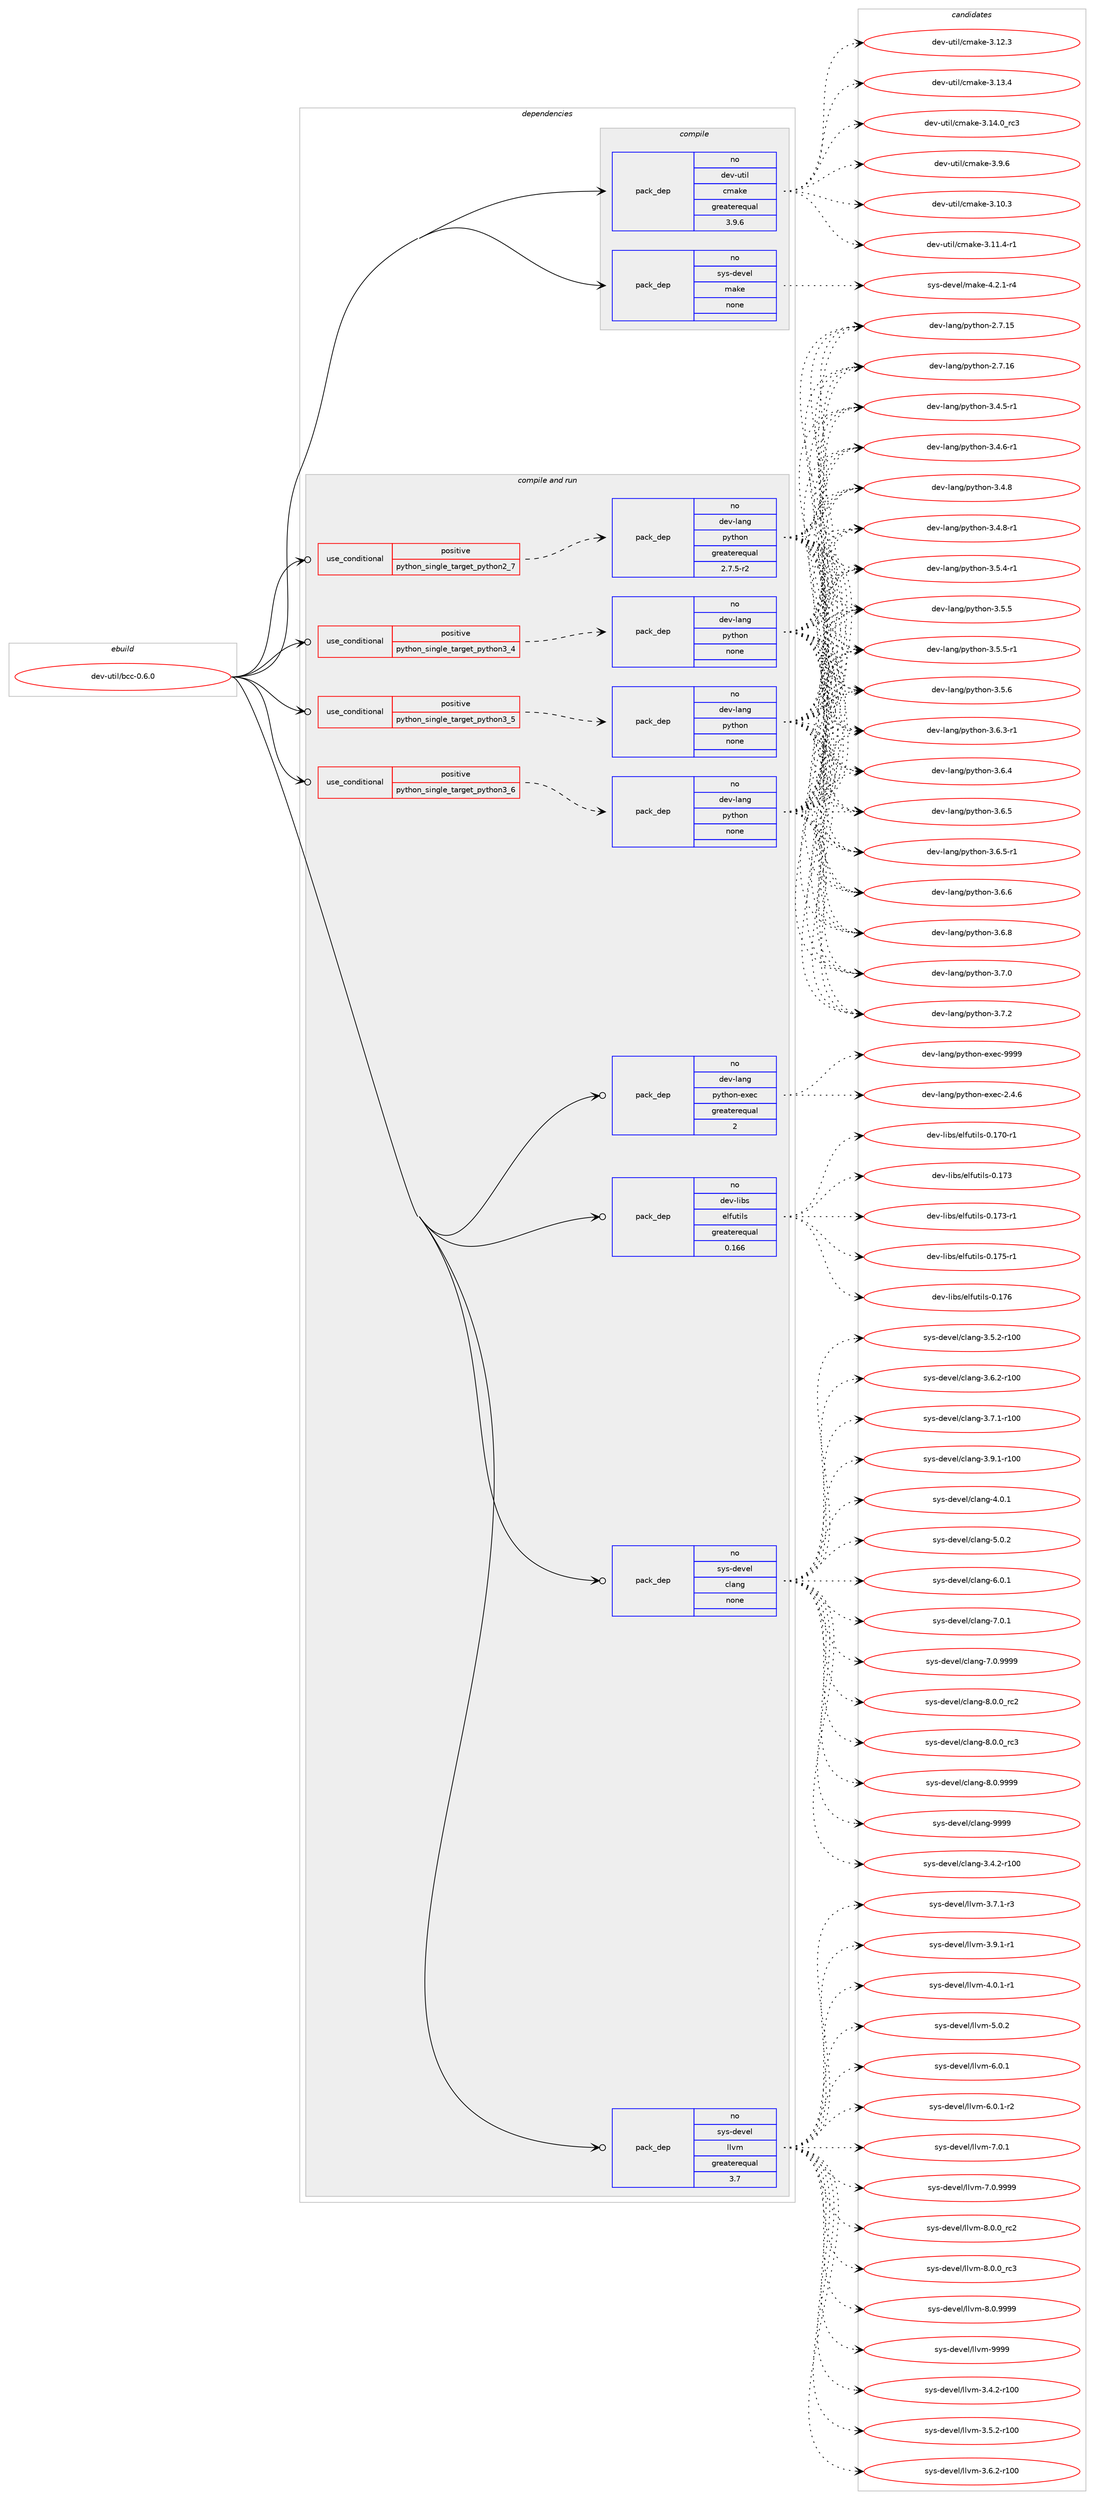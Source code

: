 digraph prolog {

# *************
# Graph options
# *************

newrank=true;
concentrate=true;
compound=true;
graph [rankdir=LR,fontname=Helvetica,fontsize=10,ranksep=1.5];#, ranksep=2.5, nodesep=0.2];
edge  [arrowhead=vee];
node  [fontname=Helvetica,fontsize=10];

# **********
# The ebuild
# **********

subgraph cluster_leftcol {
color=gray;
rank=same;
label=<<i>ebuild</i>>;
id [label="dev-util/bcc-0.6.0", color=red, width=4, href="../dev-util/bcc-0.6.0.svg"];
}

# ****************
# The dependencies
# ****************

subgraph cluster_midcol {
color=gray;
label=<<i>dependencies</i>>;
subgraph cluster_compile {
fillcolor="#eeeeee";
style=filled;
label=<<i>compile</i>>;
subgraph pack1094297 {
dependency1541075 [label=<<TABLE BORDER="0" CELLBORDER="1" CELLSPACING="0" CELLPADDING="4" WIDTH="220"><TR><TD ROWSPAN="6" CELLPADDING="30">pack_dep</TD></TR><TR><TD WIDTH="110">no</TD></TR><TR><TD>dev-util</TD></TR><TR><TD>cmake</TD></TR><TR><TD>greaterequal</TD></TR><TR><TD>3.9.6</TD></TR></TABLE>>, shape=none, color=blue];
}
id:e -> dependency1541075:w [weight=20,style="solid",arrowhead="vee"];
subgraph pack1094298 {
dependency1541076 [label=<<TABLE BORDER="0" CELLBORDER="1" CELLSPACING="0" CELLPADDING="4" WIDTH="220"><TR><TD ROWSPAN="6" CELLPADDING="30">pack_dep</TD></TR><TR><TD WIDTH="110">no</TD></TR><TR><TD>sys-devel</TD></TR><TR><TD>make</TD></TR><TR><TD>none</TD></TR><TR><TD></TD></TR></TABLE>>, shape=none, color=blue];
}
id:e -> dependency1541076:w [weight=20,style="solid",arrowhead="vee"];
}
subgraph cluster_compileandrun {
fillcolor="#eeeeee";
style=filled;
label=<<i>compile and run</i>>;
subgraph cond423184 {
dependency1541077 [label=<<TABLE BORDER="0" CELLBORDER="1" CELLSPACING="0" CELLPADDING="4"><TR><TD ROWSPAN="3" CELLPADDING="10">use_conditional</TD></TR><TR><TD>positive</TD></TR><TR><TD>python_single_target_python2_7</TD></TR></TABLE>>, shape=none, color=red];
subgraph pack1094299 {
dependency1541078 [label=<<TABLE BORDER="0" CELLBORDER="1" CELLSPACING="0" CELLPADDING="4" WIDTH="220"><TR><TD ROWSPAN="6" CELLPADDING="30">pack_dep</TD></TR><TR><TD WIDTH="110">no</TD></TR><TR><TD>dev-lang</TD></TR><TR><TD>python</TD></TR><TR><TD>greaterequal</TD></TR><TR><TD>2.7.5-r2</TD></TR></TABLE>>, shape=none, color=blue];
}
dependency1541077:e -> dependency1541078:w [weight=20,style="dashed",arrowhead="vee"];
}
id:e -> dependency1541077:w [weight=20,style="solid",arrowhead="odotvee"];
subgraph cond423185 {
dependency1541079 [label=<<TABLE BORDER="0" CELLBORDER="1" CELLSPACING="0" CELLPADDING="4"><TR><TD ROWSPAN="3" CELLPADDING="10">use_conditional</TD></TR><TR><TD>positive</TD></TR><TR><TD>python_single_target_python3_4</TD></TR></TABLE>>, shape=none, color=red];
subgraph pack1094300 {
dependency1541080 [label=<<TABLE BORDER="0" CELLBORDER="1" CELLSPACING="0" CELLPADDING="4" WIDTH="220"><TR><TD ROWSPAN="6" CELLPADDING="30">pack_dep</TD></TR><TR><TD WIDTH="110">no</TD></TR><TR><TD>dev-lang</TD></TR><TR><TD>python</TD></TR><TR><TD>none</TD></TR><TR><TD></TD></TR></TABLE>>, shape=none, color=blue];
}
dependency1541079:e -> dependency1541080:w [weight=20,style="dashed",arrowhead="vee"];
}
id:e -> dependency1541079:w [weight=20,style="solid",arrowhead="odotvee"];
subgraph cond423186 {
dependency1541081 [label=<<TABLE BORDER="0" CELLBORDER="1" CELLSPACING="0" CELLPADDING="4"><TR><TD ROWSPAN="3" CELLPADDING="10">use_conditional</TD></TR><TR><TD>positive</TD></TR><TR><TD>python_single_target_python3_5</TD></TR></TABLE>>, shape=none, color=red];
subgraph pack1094301 {
dependency1541082 [label=<<TABLE BORDER="0" CELLBORDER="1" CELLSPACING="0" CELLPADDING="4" WIDTH="220"><TR><TD ROWSPAN="6" CELLPADDING="30">pack_dep</TD></TR><TR><TD WIDTH="110">no</TD></TR><TR><TD>dev-lang</TD></TR><TR><TD>python</TD></TR><TR><TD>none</TD></TR><TR><TD></TD></TR></TABLE>>, shape=none, color=blue];
}
dependency1541081:e -> dependency1541082:w [weight=20,style="dashed",arrowhead="vee"];
}
id:e -> dependency1541081:w [weight=20,style="solid",arrowhead="odotvee"];
subgraph cond423187 {
dependency1541083 [label=<<TABLE BORDER="0" CELLBORDER="1" CELLSPACING="0" CELLPADDING="4"><TR><TD ROWSPAN="3" CELLPADDING="10">use_conditional</TD></TR><TR><TD>positive</TD></TR><TR><TD>python_single_target_python3_6</TD></TR></TABLE>>, shape=none, color=red];
subgraph pack1094302 {
dependency1541084 [label=<<TABLE BORDER="0" CELLBORDER="1" CELLSPACING="0" CELLPADDING="4" WIDTH="220"><TR><TD ROWSPAN="6" CELLPADDING="30">pack_dep</TD></TR><TR><TD WIDTH="110">no</TD></TR><TR><TD>dev-lang</TD></TR><TR><TD>python</TD></TR><TR><TD>none</TD></TR><TR><TD></TD></TR></TABLE>>, shape=none, color=blue];
}
dependency1541083:e -> dependency1541084:w [weight=20,style="dashed",arrowhead="vee"];
}
id:e -> dependency1541083:w [weight=20,style="solid",arrowhead="odotvee"];
subgraph pack1094303 {
dependency1541085 [label=<<TABLE BORDER="0" CELLBORDER="1" CELLSPACING="0" CELLPADDING="4" WIDTH="220"><TR><TD ROWSPAN="6" CELLPADDING="30">pack_dep</TD></TR><TR><TD WIDTH="110">no</TD></TR><TR><TD>dev-lang</TD></TR><TR><TD>python-exec</TD></TR><TR><TD>greaterequal</TD></TR><TR><TD>2</TD></TR></TABLE>>, shape=none, color=blue];
}
id:e -> dependency1541085:w [weight=20,style="solid",arrowhead="odotvee"];
subgraph pack1094304 {
dependency1541086 [label=<<TABLE BORDER="0" CELLBORDER="1" CELLSPACING="0" CELLPADDING="4" WIDTH="220"><TR><TD ROWSPAN="6" CELLPADDING="30">pack_dep</TD></TR><TR><TD WIDTH="110">no</TD></TR><TR><TD>dev-libs</TD></TR><TR><TD>elfutils</TD></TR><TR><TD>greaterequal</TD></TR><TR><TD>0.166</TD></TR></TABLE>>, shape=none, color=blue];
}
id:e -> dependency1541086:w [weight=20,style="solid",arrowhead="odotvee"];
subgraph pack1094305 {
dependency1541087 [label=<<TABLE BORDER="0" CELLBORDER="1" CELLSPACING="0" CELLPADDING="4" WIDTH="220"><TR><TD ROWSPAN="6" CELLPADDING="30">pack_dep</TD></TR><TR><TD WIDTH="110">no</TD></TR><TR><TD>sys-devel</TD></TR><TR><TD>clang</TD></TR><TR><TD>none</TD></TR><TR><TD></TD></TR></TABLE>>, shape=none, color=blue];
}
id:e -> dependency1541087:w [weight=20,style="solid",arrowhead="odotvee"];
subgraph pack1094306 {
dependency1541088 [label=<<TABLE BORDER="0" CELLBORDER="1" CELLSPACING="0" CELLPADDING="4" WIDTH="220"><TR><TD ROWSPAN="6" CELLPADDING="30">pack_dep</TD></TR><TR><TD WIDTH="110">no</TD></TR><TR><TD>sys-devel</TD></TR><TR><TD>llvm</TD></TR><TR><TD>greaterequal</TD></TR><TR><TD>3.7</TD></TR></TABLE>>, shape=none, color=blue];
}
id:e -> dependency1541088:w [weight=20,style="solid",arrowhead="odotvee"];
}
subgraph cluster_run {
fillcolor="#eeeeee";
style=filled;
label=<<i>run</i>>;
}
}

# **************
# The candidates
# **************

subgraph cluster_choices {
rank=same;
color=gray;
label=<<i>candidates</i>>;

subgraph choice1094297 {
color=black;
nodesep=1;
choice1001011184511711610510847991099710710145514649484651 [label="dev-util/cmake-3.10.3", color=red, width=4,href="../dev-util/cmake-3.10.3.svg"];
choice10010111845117116105108479910997107101455146494946524511449 [label="dev-util/cmake-3.11.4-r1", color=red, width=4,href="../dev-util/cmake-3.11.4-r1.svg"];
choice1001011184511711610510847991099710710145514649504651 [label="dev-util/cmake-3.12.3", color=red, width=4,href="../dev-util/cmake-3.12.3.svg"];
choice1001011184511711610510847991099710710145514649514652 [label="dev-util/cmake-3.13.4", color=red, width=4,href="../dev-util/cmake-3.13.4.svg"];
choice1001011184511711610510847991099710710145514649524648951149951 [label="dev-util/cmake-3.14.0_rc3", color=red, width=4,href="../dev-util/cmake-3.14.0_rc3.svg"];
choice10010111845117116105108479910997107101455146574654 [label="dev-util/cmake-3.9.6", color=red, width=4,href="../dev-util/cmake-3.9.6.svg"];
dependency1541075:e -> choice1001011184511711610510847991099710710145514649484651:w [style=dotted,weight="100"];
dependency1541075:e -> choice10010111845117116105108479910997107101455146494946524511449:w [style=dotted,weight="100"];
dependency1541075:e -> choice1001011184511711610510847991099710710145514649504651:w [style=dotted,weight="100"];
dependency1541075:e -> choice1001011184511711610510847991099710710145514649514652:w [style=dotted,weight="100"];
dependency1541075:e -> choice1001011184511711610510847991099710710145514649524648951149951:w [style=dotted,weight="100"];
dependency1541075:e -> choice10010111845117116105108479910997107101455146574654:w [style=dotted,weight="100"];
}
subgraph choice1094298 {
color=black;
nodesep=1;
choice1151211154510010111810110847109971071014552465046494511452 [label="sys-devel/make-4.2.1-r4", color=red, width=4,href="../sys-devel/make-4.2.1-r4.svg"];
dependency1541076:e -> choice1151211154510010111810110847109971071014552465046494511452:w [style=dotted,weight="100"];
}
subgraph choice1094299 {
color=black;
nodesep=1;
choice10010111845108971101034711212111610411111045504655464953 [label="dev-lang/python-2.7.15", color=red, width=4,href="../dev-lang/python-2.7.15.svg"];
choice10010111845108971101034711212111610411111045504655464954 [label="dev-lang/python-2.7.16", color=red, width=4,href="../dev-lang/python-2.7.16.svg"];
choice1001011184510897110103471121211161041111104551465246534511449 [label="dev-lang/python-3.4.5-r1", color=red, width=4,href="../dev-lang/python-3.4.5-r1.svg"];
choice1001011184510897110103471121211161041111104551465246544511449 [label="dev-lang/python-3.4.6-r1", color=red, width=4,href="../dev-lang/python-3.4.6-r1.svg"];
choice100101118451089711010347112121116104111110455146524656 [label="dev-lang/python-3.4.8", color=red, width=4,href="../dev-lang/python-3.4.8.svg"];
choice1001011184510897110103471121211161041111104551465246564511449 [label="dev-lang/python-3.4.8-r1", color=red, width=4,href="../dev-lang/python-3.4.8-r1.svg"];
choice1001011184510897110103471121211161041111104551465346524511449 [label="dev-lang/python-3.5.4-r1", color=red, width=4,href="../dev-lang/python-3.5.4-r1.svg"];
choice100101118451089711010347112121116104111110455146534653 [label="dev-lang/python-3.5.5", color=red, width=4,href="../dev-lang/python-3.5.5.svg"];
choice1001011184510897110103471121211161041111104551465346534511449 [label="dev-lang/python-3.5.5-r1", color=red, width=4,href="../dev-lang/python-3.5.5-r1.svg"];
choice100101118451089711010347112121116104111110455146534654 [label="dev-lang/python-3.5.6", color=red, width=4,href="../dev-lang/python-3.5.6.svg"];
choice1001011184510897110103471121211161041111104551465446514511449 [label="dev-lang/python-3.6.3-r1", color=red, width=4,href="../dev-lang/python-3.6.3-r1.svg"];
choice100101118451089711010347112121116104111110455146544652 [label="dev-lang/python-3.6.4", color=red, width=4,href="../dev-lang/python-3.6.4.svg"];
choice100101118451089711010347112121116104111110455146544653 [label="dev-lang/python-3.6.5", color=red, width=4,href="../dev-lang/python-3.6.5.svg"];
choice1001011184510897110103471121211161041111104551465446534511449 [label="dev-lang/python-3.6.5-r1", color=red, width=4,href="../dev-lang/python-3.6.5-r1.svg"];
choice100101118451089711010347112121116104111110455146544654 [label="dev-lang/python-3.6.6", color=red, width=4,href="../dev-lang/python-3.6.6.svg"];
choice100101118451089711010347112121116104111110455146544656 [label="dev-lang/python-3.6.8", color=red, width=4,href="../dev-lang/python-3.6.8.svg"];
choice100101118451089711010347112121116104111110455146554648 [label="dev-lang/python-3.7.0", color=red, width=4,href="../dev-lang/python-3.7.0.svg"];
choice100101118451089711010347112121116104111110455146554650 [label="dev-lang/python-3.7.2", color=red, width=4,href="../dev-lang/python-3.7.2.svg"];
dependency1541078:e -> choice10010111845108971101034711212111610411111045504655464953:w [style=dotted,weight="100"];
dependency1541078:e -> choice10010111845108971101034711212111610411111045504655464954:w [style=dotted,weight="100"];
dependency1541078:e -> choice1001011184510897110103471121211161041111104551465246534511449:w [style=dotted,weight="100"];
dependency1541078:e -> choice1001011184510897110103471121211161041111104551465246544511449:w [style=dotted,weight="100"];
dependency1541078:e -> choice100101118451089711010347112121116104111110455146524656:w [style=dotted,weight="100"];
dependency1541078:e -> choice1001011184510897110103471121211161041111104551465246564511449:w [style=dotted,weight="100"];
dependency1541078:e -> choice1001011184510897110103471121211161041111104551465346524511449:w [style=dotted,weight="100"];
dependency1541078:e -> choice100101118451089711010347112121116104111110455146534653:w [style=dotted,weight="100"];
dependency1541078:e -> choice1001011184510897110103471121211161041111104551465346534511449:w [style=dotted,weight="100"];
dependency1541078:e -> choice100101118451089711010347112121116104111110455146534654:w [style=dotted,weight="100"];
dependency1541078:e -> choice1001011184510897110103471121211161041111104551465446514511449:w [style=dotted,weight="100"];
dependency1541078:e -> choice100101118451089711010347112121116104111110455146544652:w [style=dotted,weight="100"];
dependency1541078:e -> choice100101118451089711010347112121116104111110455146544653:w [style=dotted,weight="100"];
dependency1541078:e -> choice1001011184510897110103471121211161041111104551465446534511449:w [style=dotted,weight="100"];
dependency1541078:e -> choice100101118451089711010347112121116104111110455146544654:w [style=dotted,weight="100"];
dependency1541078:e -> choice100101118451089711010347112121116104111110455146544656:w [style=dotted,weight="100"];
dependency1541078:e -> choice100101118451089711010347112121116104111110455146554648:w [style=dotted,weight="100"];
dependency1541078:e -> choice100101118451089711010347112121116104111110455146554650:w [style=dotted,weight="100"];
}
subgraph choice1094300 {
color=black;
nodesep=1;
choice10010111845108971101034711212111610411111045504655464953 [label="dev-lang/python-2.7.15", color=red, width=4,href="../dev-lang/python-2.7.15.svg"];
choice10010111845108971101034711212111610411111045504655464954 [label="dev-lang/python-2.7.16", color=red, width=4,href="../dev-lang/python-2.7.16.svg"];
choice1001011184510897110103471121211161041111104551465246534511449 [label="dev-lang/python-3.4.5-r1", color=red, width=4,href="../dev-lang/python-3.4.5-r1.svg"];
choice1001011184510897110103471121211161041111104551465246544511449 [label="dev-lang/python-3.4.6-r1", color=red, width=4,href="../dev-lang/python-3.4.6-r1.svg"];
choice100101118451089711010347112121116104111110455146524656 [label="dev-lang/python-3.4.8", color=red, width=4,href="../dev-lang/python-3.4.8.svg"];
choice1001011184510897110103471121211161041111104551465246564511449 [label="dev-lang/python-3.4.8-r1", color=red, width=4,href="../dev-lang/python-3.4.8-r1.svg"];
choice1001011184510897110103471121211161041111104551465346524511449 [label="dev-lang/python-3.5.4-r1", color=red, width=4,href="../dev-lang/python-3.5.4-r1.svg"];
choice100101118451089711010347112121116104111110455146534653 [label="dev-lang/python-3.5.5", color=red, width=4,href="../dev-lang/python-3.5.5.svg"];
choice1001011184510897110103471121211161041111104551465346534511449 [label="dev-lang/python-3.5.5-r1", color=red, width=4,href="../dev-lang/python-3.5.5-r1.svg"];
choice100101118451089711010347112121116104111110455146534654 [label="dev-lang/python-3.5.6", color=red, width=4,href="../dev-lang/python-3.5.6.svg"];
choice1001011184510897110103471121211161041111104551465446514511449 [label="dev-lang/python-3.6.3-r1", color=red, width=4,href="../dev-lang/python-3.6.3-r1.svg"];
choice100101118451089711010347112121116104111110455146544652 [label="dev-lang/python-3.6.4", color=red, width=4,href="../dev-lang/python-3.6.4.svg"];
choice100101118451089711010347112121116104111110455146544653 [label="dev-lang/python-3.6.5", color=red, width=4,href="../dev-lang/python-3.6.5.svg"];
choice1001011184510897110103471121211161041111104551465446534511449 [label="dev-lang/python-3.6.5-r1", color=red, width=4,href="../dev-lang/python-3.6.5-r1.svg"];
choice100101118451089711010347112121116104111110455146544654 [label="dev-lang/python-3.6.6", color=red, width=4,href="../dev-lang/python-3.6.6.svg"];
choice100101118451089711010347112121116104111110455146544656 [label="dev-lang/python-3.6.8", color=red, width=4,href="../dev-lang/python-3.6.8.svg"];
choice100101118451089711010347112121116104111110455146554648 [label="dev-lang/python-3.7.0", color=red, width=4,href="../dev-lang/python-3.7.0.svg"];
choice100101118451089711010347112121116104111110455146554650 [label="dev-lang/python-3.7.2", color=red, width=4,href="../dev-lang/python-3.7.2.svg"];
dependency1541080:e -> choice10010111845108971101034711212111610411111045504655464953:w [style=dotted,weight="100"];
dependency1541080:e -> choice10010111845108971101034711212111610411111045504655464954:w [style=dotted,weight="100"];
dependency1541080:e -> choice1001011184510897110103471121211161041111104551465246534511449:w [style=dotted,weight="100"];
dependency1541080:e -> choice1001011184510897110103471121211161041111104551465246544511449:w [style=dotted,weight="100"];
dependency1541080:e -> choice100101118451089711010347112121116104111110455146524656:w [style=dotted,weight="100"];
dependency1541080:e -> choice1001011184510897110103471121211161041111104551465246564511449:w [style=dotted,weight="100"];
dependency1541080:e -> choice1001011184510897110103471121211161041111104551465346524511449:w [style=dotted,weight="100"];
dependency1541080:e -> choice100101118451089711010347112121116104111110455146534653:w [style=dotted,weight="100"];
dependency1541080:e -> choice1001011184510897110103471121211161041111104551465346534511449:w [style=dotted,weight="100"];
dependency1541080:e -> choice100101118451089711010347112121116104111110455146534654:w [style=dotted,weight="100"];
dependency1541080:e -> choice1001011184510897110103471121211161041111104551465446514511449:w [style=dotted,weight="100"];
dependency1541080:e -> choice100101118451089711010347112121116104111110455146544652:w [style=dotted,weight="100"];
dependency1541080:e -> choice100101118451089711010347112121116104111110455146544653:w [style=dotted,weight="100"];
dependency1541080:e -> choice1001011184510897110103471121211161041111104551465446534511449:w [style=dotted,weight="100"];
dependency1541080:e -> choice100101118451089711010347112121116104111110455146544654:w [style=dotted,weight="100"];
dependency1541080:e -> choice100101118451089711010347112121116104111110455146544656:w [style=dotted,weight="100"];
dependency1541080:e -> choice100101118451089711010347112121116104111110455146554648:w [style=dotted,weight="100"];
dependency1541080:e -> choice100101118451089711010347112121116104111110455146554650:w [style=dotted,weight="100"];
}
subgraph choice1094301 {
color=black;
nodesep=1;
choice10010111845108971101034711212111610411111045504655464953 [label="dev-lang/python-2.7.15", color=red, width=4,href="../dev-lang/python-2.7.15.svg"];
choice10010111845108971101034711212111610411111045504655464954 [label="dev-lang/python-2.7.16", color=red, width=4,href="../dev-lang/python-2.7.16.svg"];
choice1001011184510897110103471121211161041111104551465246534511449 [label="dev-lang/python-3.4.5-r1", color=red, width=4,href="../dev-lang/python-3.4.5-r1.svg"];
choice1001011184510897110103471121211161041111104551465246544511449 [label="dev-lang/python-3.4.6-r1", color=red, width=4,href="../dev-lang/python-3.4.6-r1.svg"];
choice100101118451089711010347112121116104111110455146524656 [label="dev-lang/python-3.4.8", color=red, width=4,href="../dev-lang/python-3.4.8.svg"];
choice1001011184510897110103471121211161041111104551465246564511449 [label="dev-lang/python-3.4.8-r1", color=red, width=4,href="../dev-lang/python-3.4.8-r1.svg"];
choice1001011184510897110103471121211161041111104551465346524511449 [label="dev-lang/python-3.5.4-r1", color=red, width=4,href="../dev-lang/python-3.5.4-r1.svg"];
choice100101118451089711010347112121116104111110455146534653 [label="dev-lang/python-3.5.5", color=red, width=4,href="../dev-lang/python-3.5.5.svg"];
choice1001011184510897110103471121211161041111104551465346534511449 [label="dev-lang/python-3.5.5-r1", color=red, width=4,href="../dev-lang/python-3.5.5-r1.svg"];
choice100101118451089711010347112121116104111110455146534654 [label="dev-lang/python-3.5.6", color=red, width=4,href="../dev-lang/python-3.5.6.svg"];
choice1001011184510897110103471121211161041111104551465446514511449 [label="dev-lang/python-3.6.3-r1", color=red, width=4,href="../dev-lang/python-3.6.3-r1.svg"];
choice100101118451089711010347112121116104111110455146544652 [label="dev-lang/python-3.6.4", color=red, width=4,href="../dev-lang/python-3.6.4.svg"];
choice100101118451089711010347112121116104111110455146544653 [label="dev-lang/python-3.6.5", color=red, width=4,href="../dev-lang/python-3.6.5.svg"];
choice1001011184510897110103471121211161041111104551465446534511449 [label="dev-lang/python-3.6.5-r1", color=red, width=4,href="../dev-lang/python-3.6.5-r1.svg"];
choice100101118451089711010347112121116104111110455146544654 [label="dev-lang/python-3.6.6", color=red, width=4,href="../dev-lang/python-3.6.6.svg"];
choice100101118451089711010347112121116104111110455146544656 [label="dev-lang/python-3.6.8", color=red, width=4,href="../dev-lang/python-3.6.8.svg"];
choice100101118451089711010347112121116104111110455146554648 [label="dev-lang/python-3.7.0", color=red, width=4,href="../dev-lang/python-3.7.0.svg"];
choice100101118451089711010347112121116104111110455146554650 [label="dev-lang/python-3.7.2", color=red, width=4,href="../dev-lang/python-3.7.2.svg"];
dependency1541082:e -> choice10010111845108971101034711212111610411111045504655464953:w [style=dotted,weight="100"];
dependency1541082:e -> choice10010111845108971101034711212111610411111045504655464954:w [style=dotted,weight="100"];
dependency1541082:e -> choice1001011184510897110103471121211161041111104551465246534511449:w [style=dotted,weight="100"];
dependency1541082:e -> choice1001011184510897110103471121211161041111104551465246544511449:w [style=dotted,weight="100"];
dependency1541082:e -> choice100101118451089711010347112121116104111110455146524656:w [style=dotted,weight="100"];
dependency1541082:e -> choice1001011184510897110103471121211161041111104551465246564511449:w [style=dotted,weight="100"];
dependency1541082:e -> choice1001011184510897110103471121211161041111104551465346524511449:w [style=dotted,weight="100"];
dependency1541082:e -> choice100101118451089711010347112121116104111110455146534653:w [style=dotted,weight="100"];
dependency1541082:e -> choice1001011184510897110103471121211161041111104551465346534511449:w [style=dotted,weight="100"];
dependency1541082:e -> choice100101118451089711010347112121116104111110455146534654:w [style=dotted,weight="100"];
dependency1541082:e -> choice1001011184510897110103471121211161041111104551465446514511449:w [style=dotted,weight="100"];
dependency1541082:e -> choice100101118451089711010347112121116104111110455146544652:w [style=dotted,weight="100"];
dependency1541082:e -> choice100101118451089711010347112121116104111110455146544653:w [style=dotted,weight="100"];
dependency1541082:e -> choice1001011184510897110103471121211161041111104551465446534511449:w [style=dotted,weight="100"];
dependency1541082:e -> choice100101118451089711010347112121116104111110455146544654:w [style=dotted,weight="100"];
dependency1541082:e -> choice100101118451089711010347112121116104111110455146544656:w [style=dotted,weight="100"];
dependency1541082:e -> choice100101118451089711010347112121116104111110455146554648:w [style=dotted,weight="100"];
dependency1541082:e -> choice100101118451089711010347112121116104111110455146554650:w [style=dotted,weight="100"];
}
subgraph choice1094302 {
color=black;
nodesep=1;
choice10010111845108971101034711212111610411111045504655464953 [label="dev-lang/python-2.7.15", color=red, width=4,href="../dev-lang/python-2.7.15.svg"];
choice10010111845108971101034711212111610411111045504655464954 [label="dev-lang/python-2.7.16", color=red, width=4,href="../dev-lang/python-2.7.16.svg"];
choice1001011184510897110103471121211161041111104551465246534511449 [label="dev-lang/python-3.4.5-r1", color=red, width=4,href="../dev-lang/python-3.4.5-r1.svg"];
choice1001011184510897110103471121211161041111104551465246544511449 [label="dev-lang/python-3.4.6-r1", color=red, width=4,href="../dev-lang/python-3.4.6-r1.svg"];
choice100101118451089711010347112121116104111110455146524656 [label="dev-lang/python-3.4.8", color=red, width=4,href="../dev-lang/python-3.4.8.svg"];
choice1001011184510897110103471121211161041111104551465246564511449 [label="dev-lang/python-3.4.8-r1", color=red, width=4,href="../dev-lang/python-3.4.8-r1.svg"];
choice1001011184510897110103471121211161041111104551465346524511449 [label="dev-lang/python-3.5.4-r1", color=red, width=4,href="../dev-lang/python-3.5.4-r1.svg"];
choice100101118451089711010347112121116104111110455146534653 [label="dev-lang/python-3.5.5", color=red, width=4,href="../dev-lang/python-3.5.5.svg"];
choice1001011184510897110103471121211161041111104551465346534511449 [label="dev-lang/python-3.5.5-r1", color=red, width=4,href="../dev-lang/python-3.5.5-r1.svg"];
choice100101118451089711010347112121116104111110455146534654 [label="dev-lang/python-3.5.6", color=red, width=4,href="../dev-lang/python-3.5.6.svg"];
choice1001011184510897110103471121211161041111104551465446514511449 [label="dev-lang/python-3.6.3-r1", color=red, width=4,href="../dev-lang/python-3.6.3-r1.svg"];
choice100101118451089711010347112121116104111110455146544652 [label="dev-lang/python-3.6.4", color=red, width=4,href="../dev-lang/python-3.6.4.svg"];
choice100101118451089711010347112121116104111110455146544653 [label="dev-lang/python-3.6.5", color=red, width=4,href="../dev-lang/python-3.6.5.svg"];
choice1001011184510897110103471121211161041111104551465446534511449 [label="dev-lang/python-3.6.5-r1", color=red, width=4,href="../dev-lang/python-3.6.5-r1.svg"];
choice100101118451089711010347112121116104111110455146544654 [label="dev-lang/python-3.6.6", color=red, width=4,href="../dev-lang/python-3.6.6.svg"];
choice100101118451089711010347112121116104111110455146544656 [label="dev-lang/python-3.6.8", color=red, width=4,href="../dev-lang/python-3.6.8.svg"];
choice100101118451089711010347112121116104111110455146554648 [label="dev-lang/python-3.7.0", color=red, width=4,href="../dev-lang/python-3.7.0.svg"];
choice100101118451089711010347112121116104111110455146554650 [label="dev-lang/python-3.7.2", color=red, width=4,href="../dev-lang/python-3.7.2.svg"];
dependency1541084:e -> choice10010111845108971101034711212111610411111045504655464953:w [style=dotted,weight="100"];
dependency1541084:e -> choice10010111845108971101034711212111610411111045504655464954:w [style=dotted,weight="100"];
dependency1541084:e -> choice1001011184510897110103471121211161041111104551465246534511449:w [style=dotted,weight="100"];
dependency1541084:e -> choice1001011184510897110103471121211161041111104551465246544511449:w [style=dotted,weight="100"];
dependency1541084:e -> choice100101118451089711010347112121116104111110455146524656:w [style=dotted,weight="100"];
dependency1541084:e -> choice1001011184510897110103471121211161041111104551465246564511449:w [style=dotted,weight="100"];
dependency1541084:e -> choice1001011184510897110103471121211161041111104551465346524511449:w [style=dotted,weight="100"];
dependency1541084:e -> choice100101118451089711010347112121116104111110455146534653:w [style=dotted,weight="100"];
dependency1541084:e -> choice1001011184510897110103471121211161041111104551465346534511449:w [style=dotted,weight="100"];
dependency1541084:e -> choice100101118451089711010347112121116104111110455146534654:w [style=dotted,weight="100"];
dependency1541084:e -> choice1001011184510897110103471121211161041111104551465446514511449:w [style=dotted,weight="100"];
dependency1541084:e -> choice100101118451089711010347112121116104111110455146544652:w [style=dotted,weight="100"];
dependency1541084:e -> choice100101118451089711010347112121116104111110455146544653:w [style=dotted,weight="100"];
dependency1541084:e -> choice1001011184510897110103471121211161041111104551465446534511449:w [style=dotted,weight="100"];
dependency1541084:e -> choice100101118451089711010347112121116104111110455146544654:w [style=dotted,weight="100"];
dependency1541084:e -> choice100101118451089711010347112121116104111110455146544656:w [style=dotted,weight="100"];
dependency1541084:e -> choice100101118451089711010347112121116104111110455146554648:w [style=dotted,weight="100"];
dependency1541084:e -> choice100101118451089711010347112121116104111110455146554650:w [style=dotted,weight="100"];
}
subgraph choice1094303 {
color=black;
nodesep=1;
choice1001011184510897110103471121211161041111104510112010199455046524654 [label="dev-lang/python-exec-2.4.6", color=red, width=4,href="../dev-lang/python-exec-2.4.6.svg"];
choice10010111845108971101034711212111610411111045101120101994557575757 [label="dev-lang/python-exec-9999", color=red, width=4,href="../dev-lang/python-exec-9999.svg"];
dependency1541085:e -> choice1001011184510897110103471121211161041111104510112010199455046524654:w [style=dotted,weight="100"];
dependency1541085:e -> choice10010111845108971101034711212111610411111045101120101994557575757:w [style=dotted,weight="100"];
}
subgraph choice1094304 {
color=black;
nodesep=1;
choice1001011184510810598115471011081021171161051081154548464955484511449 [label="dev-libs/elfutils-0.170-r1", color=red, width=4,href="../dev-libs/elfutils-0.170-r1.svg"];
choice100101118451081059811547101108102117116105108115454846495551 [label="dev-libs/elfutils-0.173", color=red, width=4,href="../dev-libs/elfutils-0.173.svg"];
choice1001011184510810598115471011081021171161051081154548464955514511449 [label="dev-libs/elfutils-0.173-r1", color=red, width=4,href="../dev-libs/elfutils-0.173-r1.svg"];
choice1001011184510810598115471011081021171161051081154548464955534511449 [label="dev-libs/elfutils-0.175-r1", color=red, width=4,href="../dev-libs/elfutils-0.175-r1.svg"];
choice100101118451081059811547101108102117116105108115454846495554 [label="dev-libs/elfutils-0.176", color=red, width=4,href="../dev-libs/elfutils-0.176.svg"];
dependency1541086:e -> choice1001011184510810598115471011081021171161051081154548464955484511449:w [style=dotted,weight="100"];
dependency1541086:e -> choice100101118451081059811547101108102117116105108115454846495551:w [style=dotted,weight="100"];
dependency1541086:e -> choice1001011184510810598115471011081021171161051081154548464955514511449:w [style=dotted,weight="100"];
dependency1541086:e -> choice1001011184510810598115471011081021171161051081154548464955534511449:w [style=dotted,weight="100"];
dependency1541086:e -> choice100101118451081059811547101108102117116105108115454846495554:w [style=dotted,weight="100"];
}
subgraph choice1094305 {
color=black;
nodesep=1;
choice1151211154510010111810110847991089711010345514652465045114494848 [label="sys-devel/clang-3.4.2-r100", color=red, width=4,href="../sys-devel/clang-3.4.2-r100.svg"];
choice1151211154510010111810110847991089711010345514653465045114494848 [label="sys-devel/clang-3.5.2-r100", color=red, width=4,href="../sys-devel/clang-3.5.2-r100.svg"];
choice1151211154510010111810110847991089711010345514654465045114494848 [label="sys-devel/clang-3.6.2-r100", color=red, width=4,href="../sys-devel/clang-3.6.2-r100.svg"];
choice1151211154510010111810110847991089711010345514655464945114494848 [label="sys-devel/clang-3.7.1-r100", color=red, width=4,href="../sys-devel/clang-3.7.1-r100.svg"];
choice1151211154510010111810110847991089711010345514657464945114494848 [label="sys-devel/clang-3.9.1-r100", color=red, width=4,href="../sys-devel/clang-3.9.1-r100.svg"];
choice11512111545100101118101108479910897110103455246484649 [label="sys-devel/clang-4.0.1", color=red, width=4,href="../sys-devel/clang-4.0.1.svg"];
choice11512111545100101118101108479910897110103455346484650 [label="sys-devel/clang-5.0.2", color=red, width=4,href="../sys-devel/clang-5.0.2.svg"];
choice11512111545100101118101108479910897110103455446484649 [label="sys-devel/clang-6.0.1", color=red, width=4,href="../sys-devel/clang-6.0.1.svg"];
choice11512111545100101118101108479910897110103455546484649 [label="sys-devel/clang-7.0.1", color=red, width=4,href="../sys-devel/clang-7.0.1.svg"];
choice11512111545100101118101108479910897110103455546484657575757 [label="sys-devel/clang-7.0.9999", color=red, width=4,href="../sys-devel/clang-7.0.9999.svg"];
choice11512111545100101118101108479910897110103455646484648951149950 [label="sys-devel/clang-8.0.0_rc2", color=red, width=4,href="../sys-devel/clang-8.0.0_rc2.svg"];
choice11512111545100101118101108479910897110103455646484648951149951 [label="sys-devel/clang-8.0.0_rc3", color=red, width=4,href="../sys-devel/clang-8.0.0_rc3.svg"];
choice11512111545100101118101108479910897110103455646484657575757 [label="sys-devel/clang-8.0.9999", color=red, width=4,href="../sys-devel/clang-8.0.9999.svg"];
choice115121115451001011181011084799108971101034557575757 [label="sys-devel/clang-9999", color=red, width=4,href="../sys-devel/clang-9999.svg"];
dependency1541087:e -> choice1151211154510010111810110847991089711010345514652465045114494848:w [style=dotted,weight="100"];
dependency1541087:e -> choice1151211154510010111810110847991089711010345514653465045114494848:w [style=dotted,weight="100"];
dependency1541087:e -> choice1151211154510010111810110847991089711010345514654465045114494848:w [style=dotted,weight="100"];
dependency1541087:e -> choice1151211154510010111810110847991089711010345514655464945114494848:w [style=dotted,weight="100"];
dependency1541087:e -> choice1151211154510010111810110847991089711010345514657464945114494848:w [style=dotted,weight="100"];
dependency1541087:e -> choice11512111545100101118101108479910897110103455246484649:w [style=dotted,weight="100"];
dependency1541087:e -> choice11512111545100101118101108479910897110103455346484650:w [style=dotted,weight="100"];
dependency1541087:e -> choice11512111545100101118101108479910897110103455446484649:w [style=dotted,weight="100"];
dependency1541087:e -> choice11512111545100101118101108479910897110103455546484649:w [style=dotted,weight="100"];
dependency1541087:e -> choice11512111545100101118101108479910897110103455546484657575757:w [style=dotted,weight="100"];
dependency1541087:e -> choice11512111545100101118101108479910897110103455646484648951149950:w [style=dotted,weight="100"];
dependency1541087:e -> choice11512111545100101118101108479910897110103455646484648951149951:w [style=dotted,weight="100"];
dependency1541087:e -> choice11512111545100101118101108479910897110103455646484657575757:w [style=dotted,weight="100"];
dependency1541087:e -> choice115121115451001011181011084799108971101034557575757:w [style=dotted,weight="100"];
}
subgraph choice1094306 {
color=black;
nodesep=1;
choice115121115451001011181011084710810811810945514652465045114494848 [label="sys-devel/llvm-3.4.2-r100", color=red, width=4,href="../sys-devel/llvm-3.4.2-r100.svg"];
choice115121115451001011181011084710810811810945514653465045114494848 [label="sys-devel/llvm-3.5.2-r100", color=red, width=4,href="../sys-devel/llvm-3.5.2-r100.svg"];
choice115121115451001011181011084710810811810945514654465045114494848 [label="sys-devel/llvm-3.6.2-r100", color=red, width=4,href="../sys-devel/llvm-3.6.2-r100.svg"];
choice11512111545100101118101108471081081181094551465546494511451 [label="sys-devel/llvm-3.7.1-r3", color=red, width=4,href="../sys-devel/llvm-3.7.1-r3.svg"];
choice11512111545100101118101108471081081181094551465746494511449 [label="sys-devel/llvm-3.9.1-r1", color=red, width=4,href="../sys-devel/llvm-3.9.1-r1.svg"];
choice11512111545100101118101108471081081181094552464846494511449 [label="sys-devel/llvm-4.0.1-r1", color=red, width=4,href="../sys-devel/llvm-4.0.1-r1.svg"];
choice1151211154510010111810110847108108118109455346484650 [label="sys-devel/llvm-5.0.2", color=red, width=4,href="../sys-devel/llvm-5.0.2.svg"];
choice1151211154510010111810110847108108118109455446484649 [label="sys-devel/llvm-6.0.1", color=red, width=4,href="../sys-devel/llvm-6.0.1.svg"];
choice11512111545100101118101108471081081181094554464846494511450 [label="sys-devel/llvm-6.0.1-r2", color=red, width=4,href="../sys-devel/llvm-6.0.1-r2.svg"];
choice1151211154510010111810110847108108118109455546484649 [label="sys-devel/llvm-7.0.1", color=red, width=4,href="../sys-devel/llvm-7.0.1.svg"];
choice1151211154510010111810110847108108118109455546484657575757 [label="sys-devel/llvm-7.0.9999", color=red, width=4,href="../sys-devel/llvm-7.0.9999.svg"];
choice1151211154510010111810110847108108118109455646484648951149950 [label="sys-devel/llvm-8.0.0_rc2", color=red, width=4,href="../sys-devel/llvm-8.0.0_rc2.svg"];
choice1151211154510010111810110847108108118109455646484648951149951 [label="sys-devel/llvm-8.0.0_rc3", color=red, width=4,href="../sys-devel/llvm-8.0.0_rc3.svg"];
choice1151211154510010111810110847108108118109455646484657575757 [label="sys-devel/llvm-8.0.9999", color=red, width=4,href="../sys-devel/llvm-8.0.9999.svg"];
choice11512111545100101118101108471081081181094557575757 [label="sys-devel/llvm-9999", color=red, width=4,href="../sys-devel/llvm-9999.svg"];
dependency1541088:e -> choice115121115451001011181011084710810811810945514652465045114494848:w [style=dotted,weight="100"];
dependency1541088:e -> choice115121115451001011181011084710810811810945514653465045114494848:w [style=dotted,weight="100"];
dependency1541088:e -> choice115121115451001011181011084710810811810945514654465045114494848:w [style=dotted,weight="100"];
dependency1541088:e -> choice11512111545100101118101108471081081181094551465546494511451:w [style=dotted,weight="100"];
dependency1541088:e -> choice11512111545100101118101108471081081181094551465746494511449:w [style=dotted,weight="100"];
dependency1541088:e -> choice11512111545100101118101108471081081181094552464846494511449:w [style=dotted,weight="100"];
dependency1541088:e -> choice1151211154510010111810110847108108118109455346484650:w [style=dotted,weight="100"];
dependency1541088:e -> choice1151211154510010111810110847108108118109455446484649:w [style=dotted,weight="100"];
dependency1541088:e -> choice11512111545100101118101108471081081181094554464846494511450:w [style=dotted,weight="100"];
dependency1541088:e -> choice1151211154510010111810110847108108118109455546484649:w [style=dotted,weight="100"];
dependency1541088:e -> choice1151211154510010111810110847108108118109455546484657575757:w [style=dotted,weight="100"];
dependency1541088:e -> choice1151211154510010111810110847108108118109455646484648951149950:w [style=dotted,weight="100"];
dependency1541088:e -> choice1151211154510010111810110847108108118109455646484648951149951:w [style=dotted,weight="100"];
dependency1541088:e -> choice1151211154510010111810110847108108118109455646484657575757:w [style=dotted,weight="100"];
dependency1541088:e -> choice11512111545100101118101108471081081181094557575757:w [style=dotted,weight="100"];
}
}

}
